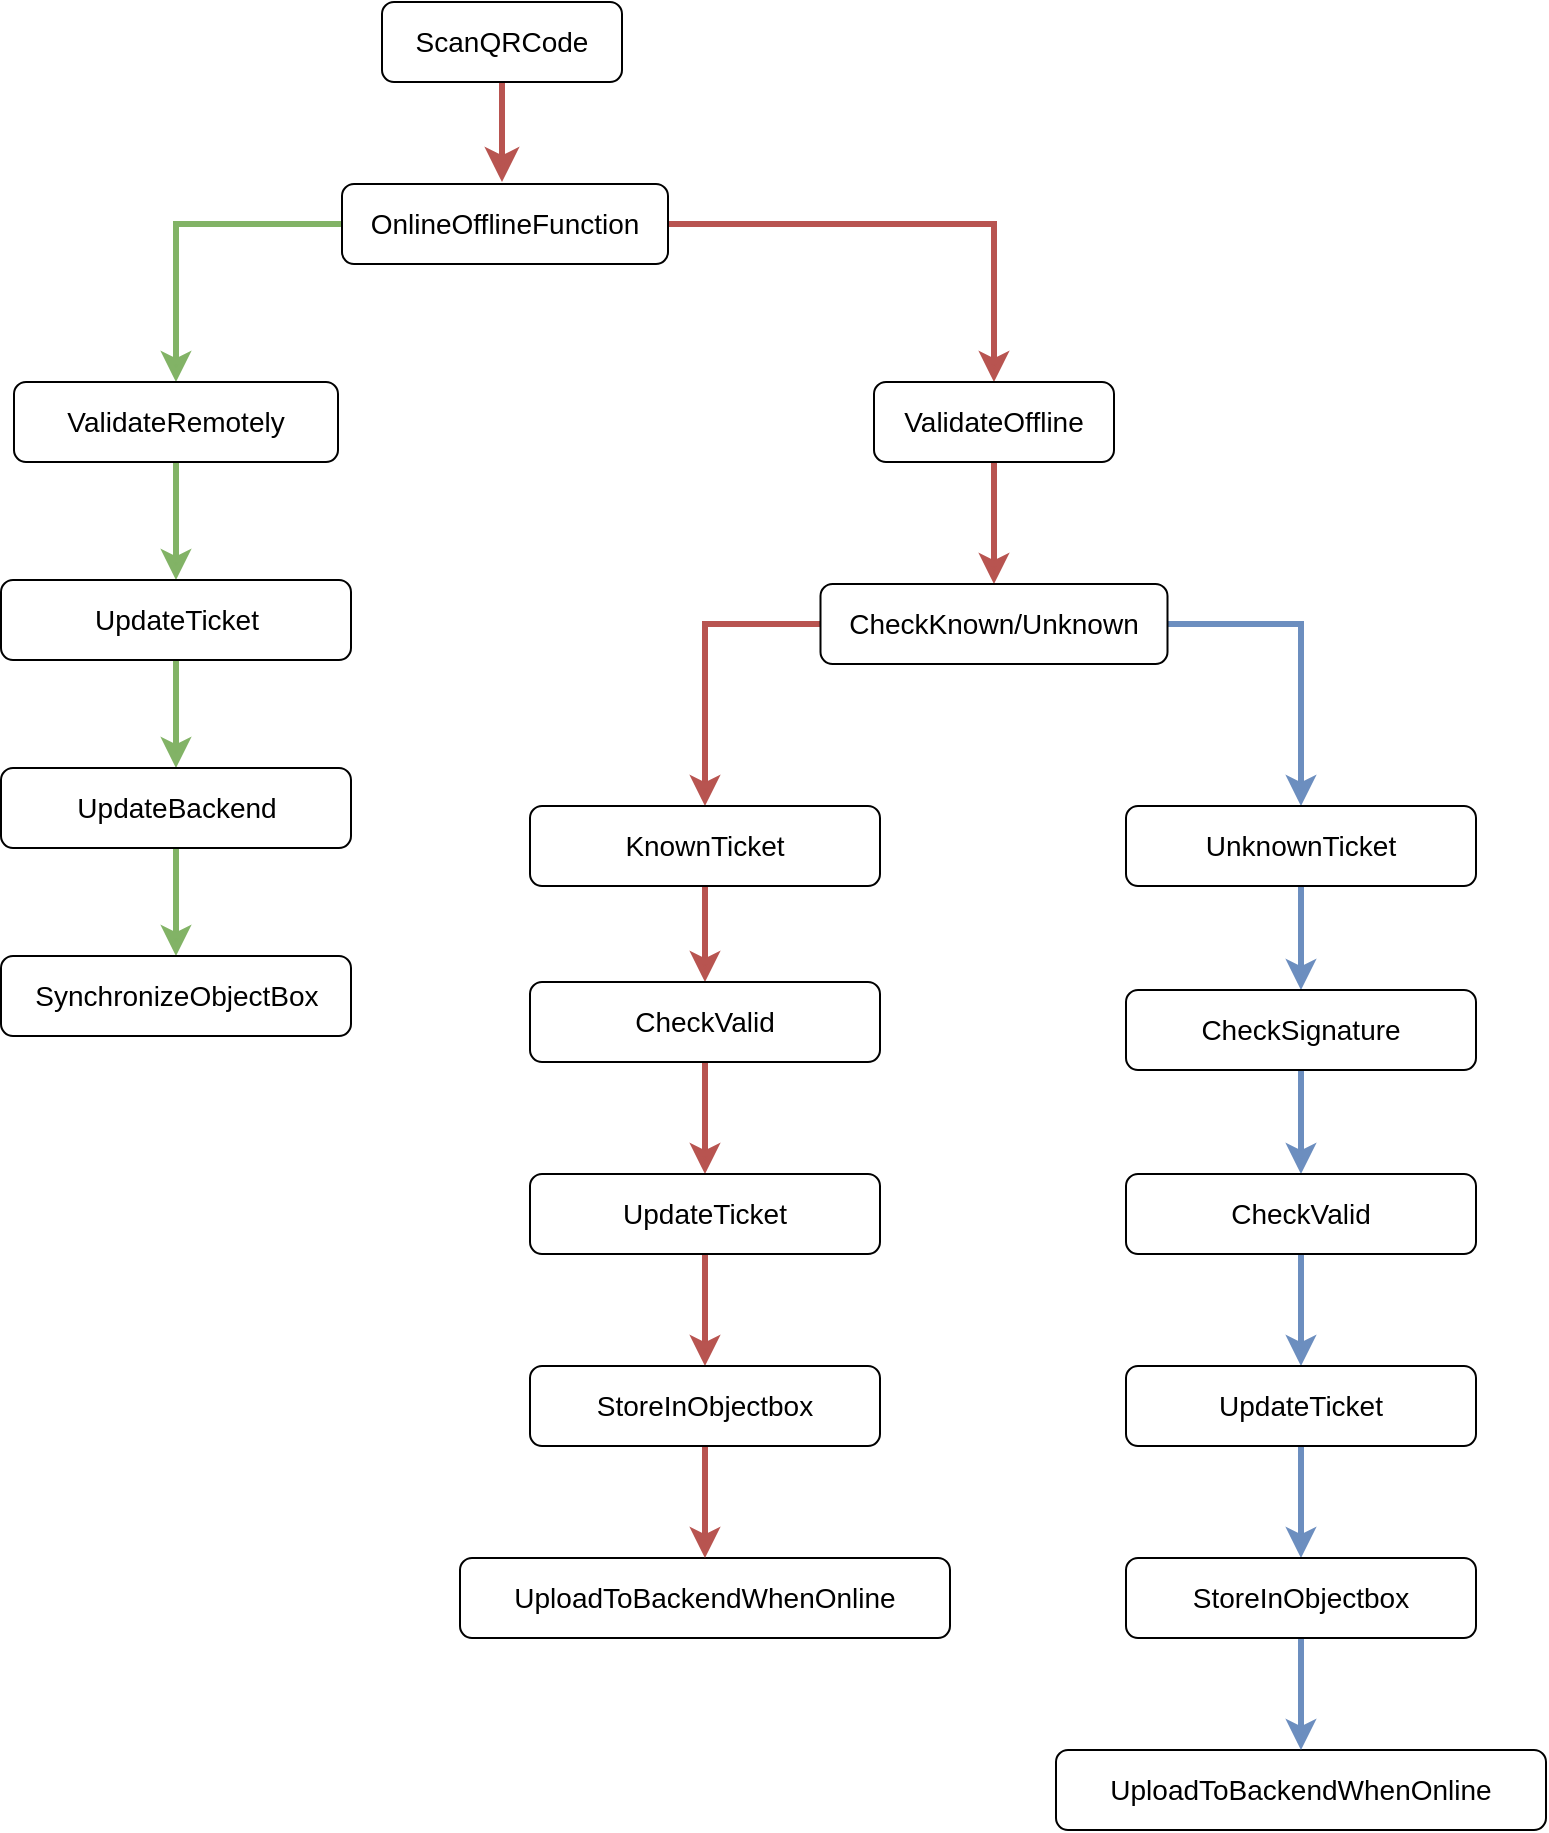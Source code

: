 <mxfile version="20.2.3" type="github"><diagram id="C5RBs43oDa-KdzZeNtuy" name="Page-1"><mxGraphModel dx="1076" dy="1051" grid="0" gridSize="10" guides="1" tooltips="1" connect="1" arrows="1" fold="1" page="0" pageScale="1" pageWidth="827" pageHeight="1169" math="0" shadow="0"><root><mxCell id="WIyWlLk6GJQsqaUBKTNV-0"/><mxCell id="WIyWlLk6GJQsqaUBKTNV-1" parent="WIyWlLk6GJQsqaUBKTNV-0"/><mxCell id="WIyWlLk6GJQsqaUBKTNV-2" value="" style="rounded=0;html=1;jettySize=auto;orthogonalLoop=1;fontSize=14;endArrow=classic;endFill=1;endSize=8;strokeWidth=3;shadow=0;labelBackgroundColor=none;edgeStyle=orthogonalEdgeStyle;fillColor=#f8cecc;strokeColor=#b85450;" parent="WIyWlLk6GJQsqaUBKTNV-1" source="WIyWlLk6GJQsqaUBKTNV-3" edge="1"><mxGeometry relative="1" as="geometry"><mxPoint x="401" y="188" as="targetPoint"/></mxGeometry></mxCell><mxCell id="WIyWlLk6GJQsqaUBKTNV-3" value="ScanQRCode" style="rounded=1;whiteSpace=wrap;html=1;fontSize=14;glass=0;strokeWidth=1;shadow=0;" parent="WIyWlLk6GJQsqaUBKTNV-1" vertex="1"><mxGeometry x="341" y="98" width="120" height="40" as="geometry"/></mxCell><mxCell id="Nzd9oNO-sV-R9SdzsBW_-26" style="edgeStyle=orthogonalEdgeStyle;rounded=0;orthogonalLoop=1;jettySize=auto;html=1;entryX=0.5;entryY=0;entryDx=0;entryDy=0;fontSize=14;endArrow=classic;endFill=1;strokeWidth=3;fillColor=#d5e8d4;strokeColor=#82b366;" edge="1" parent="WIyWlLk6GJQsqaUBKTNV-1" source="WIyWlLk6GJQsqaUBKTNV-7" target="Nzd9oNO-sV-R9SdzsBW_-0"><mxGeometry relative="1" as="geometry"/></mxCell><mxCell id="Nzd9oNO-sV-R9SdzsBW_-35" style="edgeStyle=orthogonalEdgeStyle;rounded=0;orthogonalLoop=1;jettySize=auto;html=1;entryX=0.5;entryY=0;entryDx=0;entryDy=0;fontSize=14;endArrow=classic;endFill=1;strokeWidth=3;fillColor=#f8cecc;strokeColor=#b85450;" edge="1" parent="WIyWlLk6GJQsqaUBKTNV-1" source="WIyWlLk6GJQsqaUBKTNV-7" target="WIyWlLk6GJQsqaUBKTNV-12"><mxGeometry relative="1" as="geometry"/></mxCell><mxCell id="WIyWlLk6GJQsqaUBKTNV-7" value="OnlineOfflineFunction" style="rounded=1;whiteSpace=wrap;html=1;fontSize=14;glass=0;strokeWidth=1;shadow=0;" parent="WIyWlLk6GJQsqaUBKTNV-1" vertex="1"><mxGeometry x="321" y="189" width="163" height="40" as="geometry"/></mxCell><mxCell id="Nzd9oNO-sV-R9SdzsBW_-5" style="edgeStyle=orthogonalEdgeStyle;rounded=0;orthogonalLoop=1;jettySize=auto;html=1;entryX=0.5;entryY=0;entryDx=0;entryDy=0;endArrow=classic;endFill=1;strokeWidth=3;fillColor=#f8cecc;strokeColor=#b85450;fontSize=14;" edge="1" parent="WIyWlLk6GJQsqaUBKTNV-1" source="WIyWlLk6GJQsqaUBKTNV-12" target="Nzd9oNO-sV-R9SdzsBW_-4"><mxGeometry relative="1" as="geometry"/></mxCell><mxCell id="WIyWlLk6GJQsqaUBKTNV-12" value="ValidateOffline" style="rounded=1;whiteSpace=wrap;html=1;fontSize=14;glass=0;strokeWidth=1;shadow=0;" parent="WIyWlLk6GJQsqaUBKTNV-1" vertex="1"><mxGeometry x="587" y="288" width="120" height="40" as="geometry"/></mxCell><mxCell id="Nzd9oNO-sV-R9SdzsBW_-28" style="edgeStyle=orthogonalEdgeStyle;rounded=0;orthogonalLoop=1;jettySize=auto;html=1;fontSize=14;endArrow=classic;endFill=1;strokeWidth=3;fillColor=#d5e8d4;strokeColor=#82b366;" edge="1" parent="WIyWlLk6GJQsqaUBKTNV-1" source="Nzd9oNO-sV-R9SdzsBW_-0" target="Nzd9oNO-sV-R9SdzsBW_-27"><mxGeometry relative="1" as="geometry"/></mxCell><mxCell id="Nzd9oNO-sV-R9SdzsBW_-0" value="ValidateRemotely" style="rounded=1;whiteSpace=wrap;html=1;fontSize=14;glass=0;strokeWidth=1;shadow=0;" vertex="1" parent="WIyWlLk6GJQsqaUBKTNV-1"><mxGeometry x="157" y="288" width="162" height="40" as="geometry"/></mxCell><mxCell id="Nzd9oNO-sV-R9SdzsBW_-8" style="edgeStyle=orthogonalEdgeStyle;rounded=0;orthogonalLoop=1;jettySize=auto;html=1;endArrow=classic;endFill=1;strokeWidth=3;entryX=0.5;entryY=0;entryDx=0;entryDy=0;exitX=1;exitY=0.5;exitDx=0;exitDy=0;fillColor=#dae8fc;strokeColor=#6c8ebf;fontSize=14;" edge="1" parent="WIyWlLk6GJQsqaUBKTNV-1" source="Nzd9oNO-sV-R9SdzsBW_-4" target="Nzd9oNO-sV-R9SdzsBW_-9"><mxGeometry relative="1" as="geometry"><mxPoint x="898" y="410" as="targetPoint"/></mxGeometry></mxCell><mxCell id="Nzd9oNO-sV-R9SdzsBW_-11" style="edgeStyle=orthogonalEdgeStyle;rounded=0;orthogonalLoop=1;jettySize=auto;html=1;exitX=0;exitY=0.5;exitDx=0;exitDy=0;entryX=0.5;entryY=0;entryDx=0;entryDy=0;endArrow=classic;endFill=1;strokeWidth=3;fillColor=#f8cecc;strokeColor=#b85450;fontSize=14;" edge="1" parent="WIyWlLk6GJQsqaUBKTNV-1" source="Nzd9oNO-sV-R9SdzsBW_-4" target="Nzd9oNO-sV-R9SdzsBW_-7"><mxGeometry relative="1" as="geometry"/></mxCell><mxCell id="Nzd9oNO-sV-R9SdzsBW_-4" value="CheckKnown/Unknown" style="rounded=1;whiteSpace=wrap;html=1;fontSize=14;glass=0;strokeWidth=1;shadow=0;" vertex="1" parent="WIyWlLk6GJQsqaUBKTNV-1"><mxGeometry x="560.25" y="389" width="173.5" height="40" as="geometry"/></mxCell><mxCell id="Nzd9oNO-sV-R9SdzsBW_-21" style="edgeStyle=orthogonalEdgeStyle;rounded=0;orthogonalLoop=1;jettySize=auto;html=1;endArrow=classic;endFill=1;strokeWidth=3;fillColor=#f8cecc;strokeColor=#b85450;fontSize=14;" edge="1" parent="WIyWlLk6GJQsqaUBKTNV-1" source="Nzd9oNO-sV-R9SdzsBW_-7" target="Nzd9oNO-sV-R9SdzsBW_-14"><mxGeometry relative="1" as="geometry"/></mxCell><mxCell id="Nzd9oNO-sV-R9SdzsBW_-7" value="KnownTicket" style="rounded=1;whiteSpace=wrap;html=1;fontSize=14;glass=0;strokeWidth=1;shadow=0;" vertex="1" parent="WIyWlLk6GJQsqaUBKTNV-1"><mxGeometry x="415" y="500" width="175" height="40" as="geometry"/></mxCell><mxCell id="Nzd9oNO-sV-R9SdzsBW_-13" style="edgeStyle=orthogonalEdgeStyle;rounded=0;orthogonalLoop=1;jettySize=auto;html=1;endArrow=classic;endFill=1;strokeWidth=3;fillColor=#dae8fc;strokeColor=#6c8ebf;fontSize=14;" edge="1" parent="WIyWlLk6GJQsqaUBKTNV-1" source="Nzd9oNO-sV-R9SdzsBW_-9" target="Nzd9oNO-sV-R9SdzsBW_-12"><mxGeometry relative="1" as="geometry"/></mxCell><mxCell id="Nzd9oNO-sV-R9SdzsBW_-9" value="UnknownTicket" style="rounded=1;whiteSpace=wrap;html=1;fontSize=14;glass=0;strokeWidth=1;shadow=0;" vertex="1" parent="WIyWlLk6GJQsqaUBKTNV-1"><mxGeometry x="713" y="500" width="175" height="40" as="geometry"/></mxCell><mxCell id="Nzd9oNO-sV-R9SdzsBW_-18" style="edgeStyle=orthogonalEdgeStyle;rounded=0;orthogonalLoop=1;jettySize=auto;html=1;entryX=0.5;entryY=0;entryDx=0;entryDy=0;endArrow=classic;endFill=1;strokeWidth=3;fillColor=#dae8fc;strokeColor=#6c8ebf;fontSize=14;" edge="1" parent="WIyWlLk6GJQsqaUBKTNV-1" source="Nzd9oNO-sV-R9SdzsBW_-12" target="Nzd9oNO-sV-R9SdzsBW_-15"><mxGeometry relative="1" as="geometry"/></mxCell><mxCell id="Nzd9oNO-sV-R9SdzsBW_-12" value="CheckSignature" style="rounded=1;whiteSpace=wrap;html=1;fontSize=14;glass=0;strokeWidth=1;shadow=0;" vertex="1" parent="WIyWlLk6GJQsqaUBKTNV-1"><mxGeometry x="713" y="592" width="175" height="40" as="geometry"/></mxCell><mxCell id="Nzd9oNO-sV-R9SdzsBW_-22" style="edgeStyle=orthogonalEdgeStyle;rounded=0;orthogonalLoop=1;jettySize=auto;html=1;entryX=0.5;entryY=0;entryDx=0;entryDy=0;endArrow=classic;endFill=1;strokeWidth=3;fillColor=#f8cecc;strokeColor=#b85450;fontSize=14;" edge="1" parent="WIyWlLk6GJQsqaUBKTNV-1" source="Nzd9oNO-sV-R9SdzsBW_-14" target="Nzd9oNO-sV-R9SdzsBW_-16"><mxGeometry relative="1" as="geometry"/></mxCell><mxCell id="Nzd9oNO-sV-R9SdzsBW_-14" value="CheckValid" style="rounded=1;whiteSpace=wrap;html=1;fontSize=14;glass=0;strokeWidth=1;shadow=0;" vertex="1" parent="WIyWlLk6GJQsqaUBKTNV-1"><mxGeometry x="415" y="588" width="175" height="40" as="geometry"/></mxCell><mxCell id="Nzd9oNO-sV-R9SdzsBW_-20" style="edgeStyle=orthogonalEdgeStyle;rounded=0;orthogonalLoop=1;jettySize=auto;html=1;entryX=0.5;entryY=0;entryDx=0;entryDy=0;endArrow=classic;endFill=1;strokeWidth=3;fillColor=#dae8fc;strokeColor=#6c8ebf;fontSize=14;" edge="1" parent="WIyWlLk6GJQsqaUBKTNV-1" source="Nzd9oNO-sV-R9SdzsBW_-15" target="Nzd9oNO-sV-R9SdzsBW_-19"><mxGeometry relative="1" as="geometry"/></mxCell><mxCell id="Nzd9oNO-sV-R9SdzsBW_-15" value="CheckValid" style="rounded=1;whiteSpace=wrap;html=1;fontSize=14;glass=0;strokeWidth=1;shadow=0;" vertex="1" parent="WIyWlLk6GJQsqaUBKTNV-1"><mxGeometry x="713" y="684" width="175" height="40" as="geometry"/></mxCell><mxCell id="Nzd9oNO-sV-R9SdzsBW_-25" style="edgeStyle=orthogonalEdgeStyle;rounded=0;orthogonalLoop=1;jettySize=auto;html=1;entryX=0.5;entryY=0;entryDx=0;entryDy=0;endArrow=classic;endFill=1;strokeWidth=3;fontSize=14;fillColor=#f8cecc;strokeColor=#b85450;" edge="1" parent="WIyWlLk6GJQsqaUBKTNV-1" source="Nzd9oNO-sV-R9SdzsBW_-16" target="Nzd9oNO-sV-R9SdzsBW_-36"><mxGeometry relative="1" as="geometry"/></mxCell><mxCell id="Nzd9oNO-sV-R9SdzsBW_-16" value="UpdateTicket" style="rounded=1;whiteSpace=wrap;html=1;fontSize=14;glass=0;strokeWidth=1;shadow=0;" vertex="1" parent="WIyWlLk6GJQsqaUBKTNV-1"><mxGeometry x="415" y="684" width="175" height="40" as="geometry"/></mxCell><mxCell id="Nzd9oNO-sV-R9SdzsBW_-34" style="edgeStyle=orthogonalEdgeStyle;rounded=0;orthogonalLoop=1;jettySize=auto;html=1;entryX=0.5;entryY=0;entryDx=0;entryDy=0;fontSize=14;endArrow=classic;endFill=1;strokeWidth=3;fillColor=#dae8fc;strokeColor=#6c8ebf;" edge="1" parent="WIyWlLk6GJQsqaUBKTNV-1" source="Nzd9oNO-sV-R9SdzsBW_-19" target="Nzd9oNO-sV-R9SdzsBW_-38"><mxGeometry relative="1" as="geometry"/></mxCell><mxCell id="Nzd9oNO-sV-R9SdzsBW_-19" value="UpdateTicket" style="rounded=1;whiteSpace=wrap;html=1;fontSize=14;glass=0;strokeWidth=1;shadow=0;" vertex="1" parent="WIyWlLk6GJQsqaUBKTNV-1"><mxGeometry x="713" y="780" width="175" height="40" as="geometry"/></mxCell><mxCell id="Nzd9oNO-sV-R9SdzsBW_-24" value="UploadToBackendWhenOnline" style="rounded=1;whiteSpace=wrap;html=1;fontSize=14;glass=0;strokeWidth=1;shadow=0;" vertex="1" parent="WIyWlLk6GJQsqaUBKTNV-1"><mxGeometry x="380" y="876" width="245" height="40" as="geometry"/></mxCell><mxCell id="Nzd9oNO-sV-R9SdzsBW_-30" style="edgeStyle=orthogonalEdgeStyle;rounded=0;orthogonalLoop=1;jettySize=auto;html=1;fontSize=14;endArrow=classic;endFill=1;strokeWidth=3;fillColor=#d5e8d4;strokeColor=#82b366;" edge="1" parent="WIyWlLk6GJQsqaUBKTNV-1" source="Nzd9oNO-sV-R9SdzsBW_-27" target="Nzd9oNO-sV-R9SdzsBW_-29"><mxGeometry relative="1" as="geometry"/></mxCell><mxCell id="Nzd9oNO-sV-R9SdzsBW_-27" value="UpdateTicket" style="rounded=1;whiteSpace=wrap;html=1;fontSize=14;glass=0;strokeWidth=1;shadow=0;" vertex="1" parent="WIyWlLk6GJQsqaUBKTNV-1"><mxGeometry x="150.5" y="387" width="175" height="40" as="geometry"/></mxCell><mxCell id="Nzd9oNO-sV-R9SdzsBW_-32" style="edgeStyle=orthogonalEdgeStyle;rounded=0;orthogonalLoop=1;jettySize=auto;html=1;entryX=0.5;entryY=0;entryDx=0;entryDy=0;fontSize=14;endArrow=classic;endFill=1;strokeWidth=3;fillColor=#d5e8d4;strokeColor=#82b366;" edge="1" parent="WIyWlLk6GJQsqaUBKTNV-1" source="Nzd9oNO-sV-R9SdzsBW_-29" target="Nzd9oNO-sV-R9SdzsBW_-31"><mxGeometry relative="1" as="geometry"/></mxCell><mxCell id="Nzd9oNO-sV-R9SdzsBW_-29" value="UpdateBackend" style="rounded=1;whiteSpace=wrap;html=1;fontSize=14;glass=0;strokeWidth=1;shadow=0;" vertex="1" parent="WIyWlLk6GJQsqaUBKTNV-1"><mxGeometry x="150.5" y="481" width="175" height="40" as="geometry"/></mxCell><mxCell id="Nzd9oNO-sV-R9SdzsBW_-31" value="SynchronizeObjectBox" style="rounded=1;whiteSpace=wrap;html=1;fontSize=14;glass=0;strokeWidth=1;shadow=0;" vertex="1" parent="WIyWlLk6GJQsqaUBKTNV-1"><mxGeometry x="150.5" y="575" width="175" height="40" as="geometry"/></mxCell><mxCell id="Nzd9oNO-sV-R9SdzsBW_-33" value="UploadToBackendWhenOnline" style="rounded=1;whiteSpace=wrap;html=1;fontSize=14;glass=0;strokeWidth=1;shadow=0;" vertex="1" parent="WIyWlLk6GJQsqaUBKTNV-1"><mxGeometry x="678" y="972" width="245" height="40" as="geometry"/></mxCell><mxCell id="Nzd9oNO-sV-R9SdzsBW_-37" style="edgeStyle=orthogonalEdgeStyle;rounded=0;orthogonalLoop=1;jettySize=auto;html=1;entryX=0.5;entryY=0;entryDx=0;entryDy=0;fontSize=14;endArrow=classic;endFill=1;strokeWidth=3;fillColor=#f8cecc;strokeColor=#b85450;" edge="1" parent="WIyWlLk6GJQsqaUBKTNV-1" source="Nzd9oNO-sV-R9SdzsBW_-36" target="Nzd9oNO-sV-R9SdzsBW_-24"><mxGeometry relative="1" as="geometry"/></mxCell><mxCell id="Nzd9oNO-sV-R9SdzsBW_-36" value="StoreInObjectbox" style="rounded=1;whiteSpace=wrap;html=1;fontSize=14;glass=0;strokeWidth=1;shadow=0;" vertex="1" parent="WIyWlLk6GJQsqaUBKTNV-1"><mxGeometry x="415" y="780" width="175" height="40" as="geometry"/></mxCell><mxCell id="Nzd9oNO-sV-R9SdzsBW_-39" style="edgeStyle=orthogonalEdgeStyle;rounded=0;orthogonalLoop=1;jettySize=auto;html=1;entryX=0.5;entryY=0;entryDx=0;entryDy=0;fontSize=14;endArrow=classic;endFill=1;strokeWidth=3;fillColor=#dae8fc;strokeColor=#6c8ebf;" edge="1" parent="WIyWlLk6GJQsqaUBKTNV-1" source="Nzd9oNO-sV-R9SdzsBW_-38" target="Nzd9oNO-sV-R9SdzsBW_-33"><mxGeometry relative="1" as="geometry"/></mxCell><mxCell id="Nzd9oNO-sV-R9SdzsBW_-38" value="StoreInObjectbox" style="rounded=1;whiteSpace=wrap;html=1;fontSize=14;glass=0;strokeWidth=1;shadow=0;" vertex="1" parent="WIyWlLk6GJQsqaUBKTNV-1"><mxGeometry x="713" y="876" width="175" height="40" as="geometry"/></mxCell></root></mxGraphModel></diagram></mxfile>
